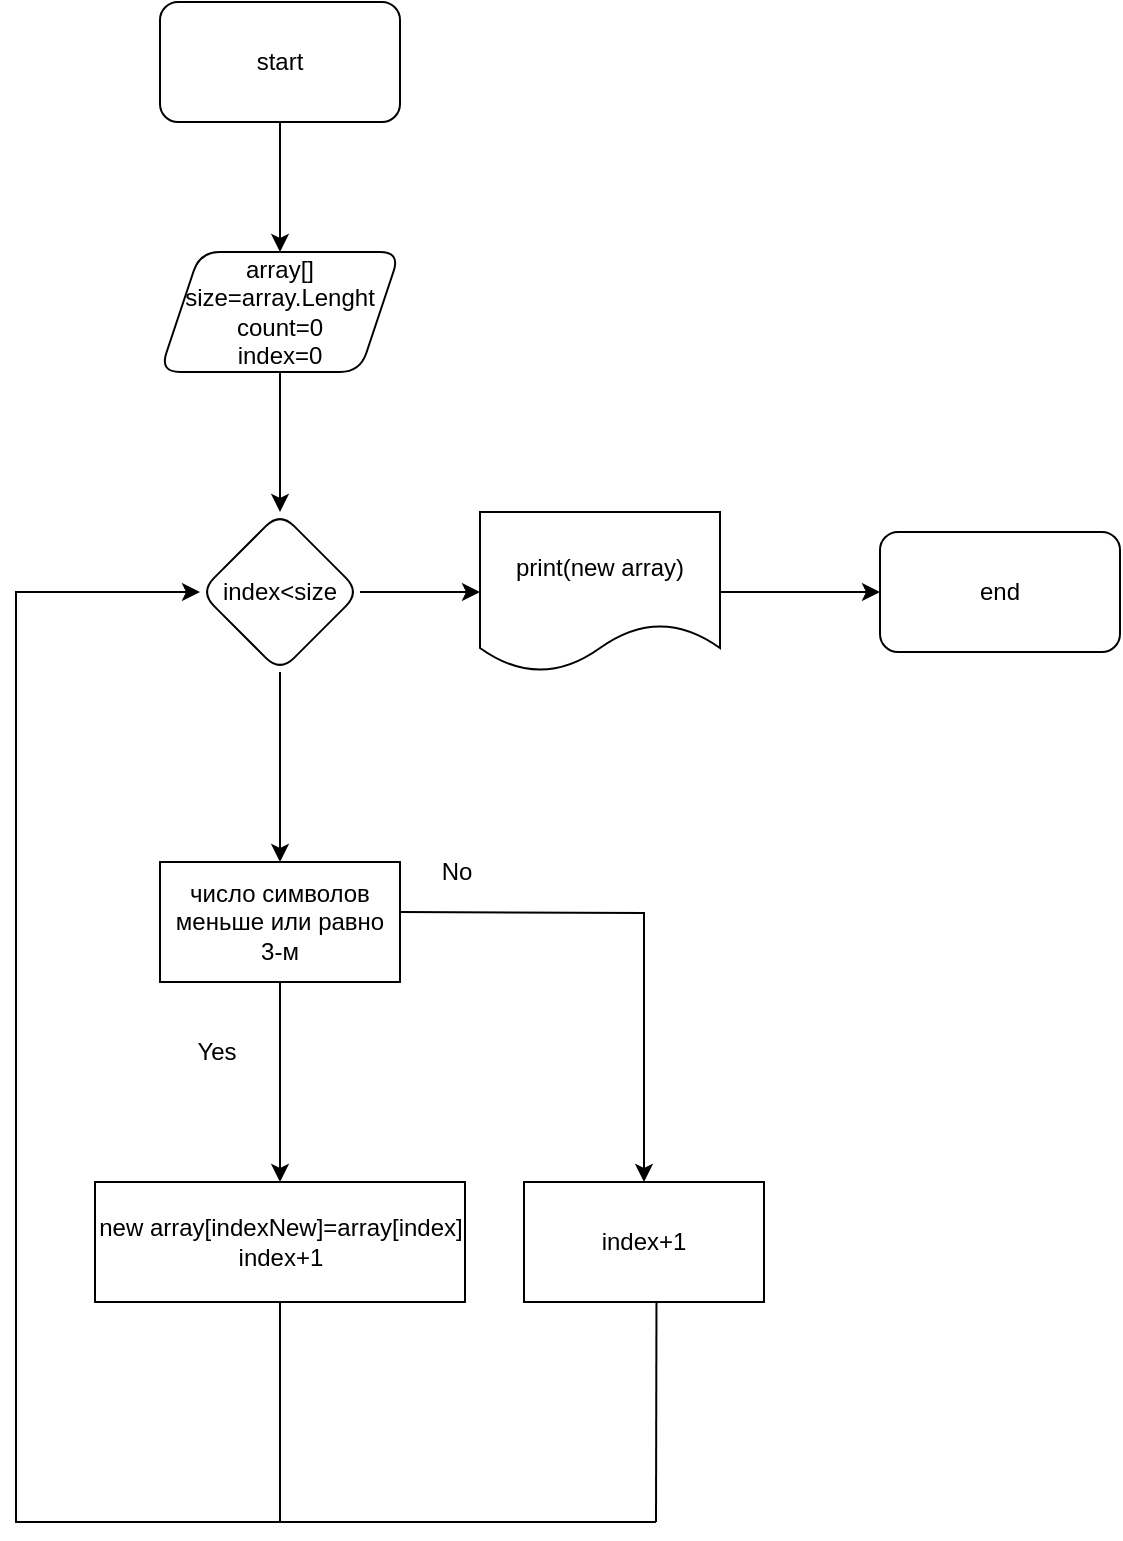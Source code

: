 <mxfile version="22.1.15" type="device">
  <diagram name="Страница — 1" id="crG8iguyDtiMBC2zopK3">
    <mxGraphModel dx="792" dy="1192" grid="1" gridSize="10" guides="1" tooltips="1" connect="1" arrows="1" fold="1" page="1" pageScale="1" pageWidth="827" pageHeight="1169" math="0" shadow="0">
      <root>
        <mxCell id="0" />
        <mxCell id="1" parent="0" />
        <mxCell id="4Wynki-R0ndvqOsv46pi-3" value="" style="edgeStyle=orthogonalEdgeStyle;rounded=0;orthogonalLoop=1;jettySize=auto;html=1;" parent="1" source="4Wynki-R0ndvqOsv46pi-1" target="4Wynki-R0ndvqOsv46pi-2" edge="1">
          <mxGeometry relative="1" as="geometry" />
        </mxCell>
        <mxCell id="4Wynki-R0ndvqOsv46pi-1" value="start" style="rounded=1;whiteSpace=wrap;html=1;" parent="1" vertex="1">
          <mxGeometry x="252" y="50" width="120" height="60" as="geometry" />
        </mxCell>
        <mxCell id="4Wynki-R0ndvqOsv46pi-5" value="" style="edgeStyle=orthogonalEdgeStyle;rounded=0;orthogonalLoop=1;jettySize=auto;html=1;" parent="1" source="4Wynki-R0ndvqOsv46pi-2" target="4Wynki-R0ndvqOsv46pi-4" edge="1">
          <mxGeometry relative="1" as="geometry" />
        </mxCell>
        <mxCell id="4Wynki-R0ndvqOsv46pi-2" value="array[]&lt;br&gt;size=array.Lenght&lt;br&gt;count=0&lt;br&gt;index=0" style="shape=parallelogram;perimeter=parallelogramPerimeter;whiteSpace=wrap;html=1;fixedSize=1;rounded=1;" parent="1" vertex="1">
          <mxGeometry x="252" y="175" width="120" height="60" as="geometry" />
        </mxCell>
        <mxCell id="4Wynki-R0ndvqOsv46pi-7" value="" style="edgeStyle=orthogonalEdgeStyle;rounded=0;orthogonalLoop=1;jettySize=auto;html=1;" parent="1" source="4Wynki-R0ndvqOsv46pi-4" target="4Wynki-R0ndvqOsv46pi-6" edge="1">
          <mxGeometry relative="1" as="geometry" />
        </mxCell>
        <mxCell id="4Wynki-R0ndvqOsv46pi-11" value="" style="edgeStyle=orthogonalEdgeStyle;rounded=0;orthogonalLoop=1;jettySize=auto;html=1;" parent="1" source="4Wynki-R0ndvqOsv46pi-4" edge="1" target="4Wynki-R0ndvqOsv46pi-24">
          <mxGeometry relative="1" as="geometry">
            <mxPoint x="312" y="475" as="targetPoint" />
          </mxGeometry>
        </mxCell>
        <mxCell id="4Wynki-R0ndvqOsv46pi-4" value="index&amp;lt;size" style="rhombus;whiteSpace=wrap;html=1;rounded=1;" parent="1" vertex="1">
          <mxGeometry x="272" y="305" width="80" height="80" as="geometry" />
        </mxCell>
        <mxCell id="4Wynki-R0ndvqOsv46pi-9" value="" style="edgeStyle=orthogonalEdgeStyle;rounded=0;orthogonalLoop=1;jettySize=auto;html=1;" parent="1" source="4Wynki-R0ndvqOsv46pi-6" target="4Wynki-R0ndvqOsv46pi-8" edge="1">
          <mxGeometry relative="1" as="geometry" />
        </mxCell>
        <mxCell id="4Wynki-R0ndvqOsv46pi-6" value="print(new array)" style="shape=document;whiteSpace=wrap;html=1;boundedLbl=1;rounded=1;" parent="1" vertex="1">
          <mxGeometry x="412" y="305" width="120" height="80" as="geometry" />
        </mxCell>
        <mxCell id="4Wynki-R0ndvqOsv46pi-8" value="end" style="rounded=1;whiteSpace=wrap;html=1;" parent="1" vertex="1">
          <mxGeometry x="612" y="315" width="120" height="60" as="geometry" />
        </mxCell>
        <mxCell id="4Wynki-R0ndvqOsv46pi-55" style="edgeStyle=orthogonalEdgeStyle;rounded=0;orthogonalLoop=1;jettySize=auto;html=1;" parent="1" target="4Wynki-R0ndvqOsv46pi-30" edge="1">
          <mxGeometry relative="1" as="geometry">
            <mxPoint x="372" y="505" as="sourcePoint" />
          </mxGeometry>
        </mxCell>
        <mxCell id="4Wynki-R0ndvqOsv46pi-23" style="edgeStyle=orthogonalEdgeStyle;rounded=0;orthogonalLoop=1;jettySize=auto;html=1;entryX=0;entryY=0.5;entryDx=0;entryDy=0;" parent="1" source="4Wynki-R0ndvqOsv46pi-16" target="4Wynki-R0ndvqOsv46pi-4" edge="1">
          <mxGeometry relative="1" as="geometry">
            <Array as="points">
              <mxPoint x="312" y="810" />
              <mxPoint x="180" y="810" />
              <mxPoint x="180" y="345" />
            </Array>
          </mxGeometry>
        </mxCell>
        <mxCell id="4Wynki-R0ndvqOsv46pi-16" value="new array[indexNew]=array[index]&lt;br&gt;index+1" style="whiteSpace=wrap;html=1;rounded=0;" parent="1" vertex="1">
          <mxGeometry x="219.5" y="640" width="185" height="60" as="geometry" />
        </mxCell>
        <mxCell id="4Wynki-R0ndvqOsv46pi-38" style="edgeStyle=orthogonalEdgeStyle;rounded=0;orthogonalLoop=1;jettySize=auto;html=1;" parent="1" source="4Wynki-R0ndvqOsv46pi-24" target="4Wynki-R0ndvqOsv46pi-16" edge="1">
          <mxGeometry relative="1" as="geometry" />
        </mxCell>
        <mxCell id="4Wynki-R0ndvqOsv46pi-24" value="число символов меньше или равно 3-м" style="whiteSpace=wrap;html=1;rounded=0;" parent="1" vertex="1">
          <mxGeometry x="252" y="480" width="120" height="60" as="geometry" />
        </mxCell>
        <mxCell id="4Wynki-R0ndvqOsv46pi-30" value="index+1" style="whiteSpace=wrap;html=1;rounded=0;" parent="1" vertex="1">
          <mxGeometry x="434" y="640" width="120" height="60" as="geometry" />
        </mxCell>
        <mxCell id="4Wynki-R0ndvqOsv46pi-35" value="No" style="text;html=1;align=center;verticalAlign=middle;resizable=0;points=[];autosize=1;strokeColor=none;fillColor=none;" parent="1" vertex="1">
          <mxGeometry x="380" y="470" width="40" height="30" as="geometry" />
        </mxCell>
        <mxCell id="4Wynki-R0ndvqOsv46pi-52" value="Yes" style="text;html=1;align=center;verticalAlign=middle;resizable=0;points=[];autosize=1;strokeColor=none;fillColor=none;" parent="1" vertex="1">
          <mxGeometry x="260" y="560" width="40" height="30" as="geometry" />
        </mxCell>
        <mxCell id="4Wynki-R0ndvqOsv46pi-58" value="" style="endArrow=none;html=1;rounded=0;" parent="1" edge="1">
          <mxGeometry width="50" height="50" relative="1" as="geometry">
            <mxPoint x="310" y="810" as="sourcePoint" />
            <mxPoint x="500" y="810" as="targetPoint" />
          </mxGeometry>
        </mxCell>
        <mxCell id="4Wynki-R0ndvqOsv46pi-62" value="" style="endArrow=none;html=1;rounded=0;exitX=0.552;exitY=1.003;exitDx=0;exitDy=0;exitPerimeter=0;" parent="1" source="4Wynki-R0ndvqOsv46pi-30" edge="1">
          <mxGeometry width="50" height="50" relative="1" as="geometry">
            <mxPoint x="390" y="850" as="sourcePoint" />
            <mxPoint x="500" y="810" as="targetPoint" />
          </mxGeometry>
        </mxCell>
      </root>
    </mxGraphModel>
  </diagram>
</mxfile>
